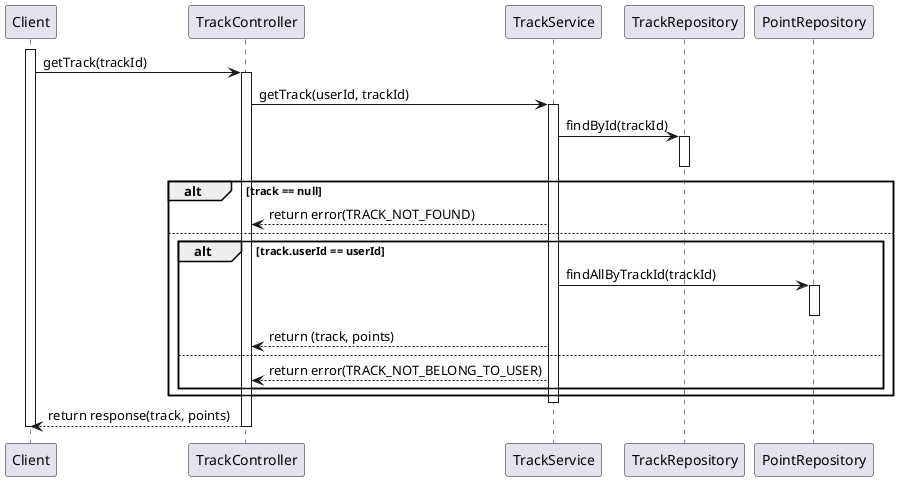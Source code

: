 @startuml

activate Client

Client -> TrackController: getTrack(trackId)
activate TrackController

TrackController -> TrackService: getTrack(userId, trackId)
activate TrackService

TrackService -> TrackRepository: findById(trackId)
activate TrackRepository
deactivate TrackRepository

alt track == null
    TrackService --> TrackController: return error(TRACK_NOT_FOUND)
else
    alt track.userId == userId
        TrackService -> PointRepository: findAllByTrackId(trackId)
        activate PointRepository
        deactivate PointRepository
        TrackService --> TrackController: return (track, points)
    else
        TrackService --> TrackController: return error(TRACK_NOT_BELONG_TO_USER)
    end
end

deactivate TrackService

TrackController --> Client: return response(track, points)

deactivate TrackController

deactivate Client

@enduml